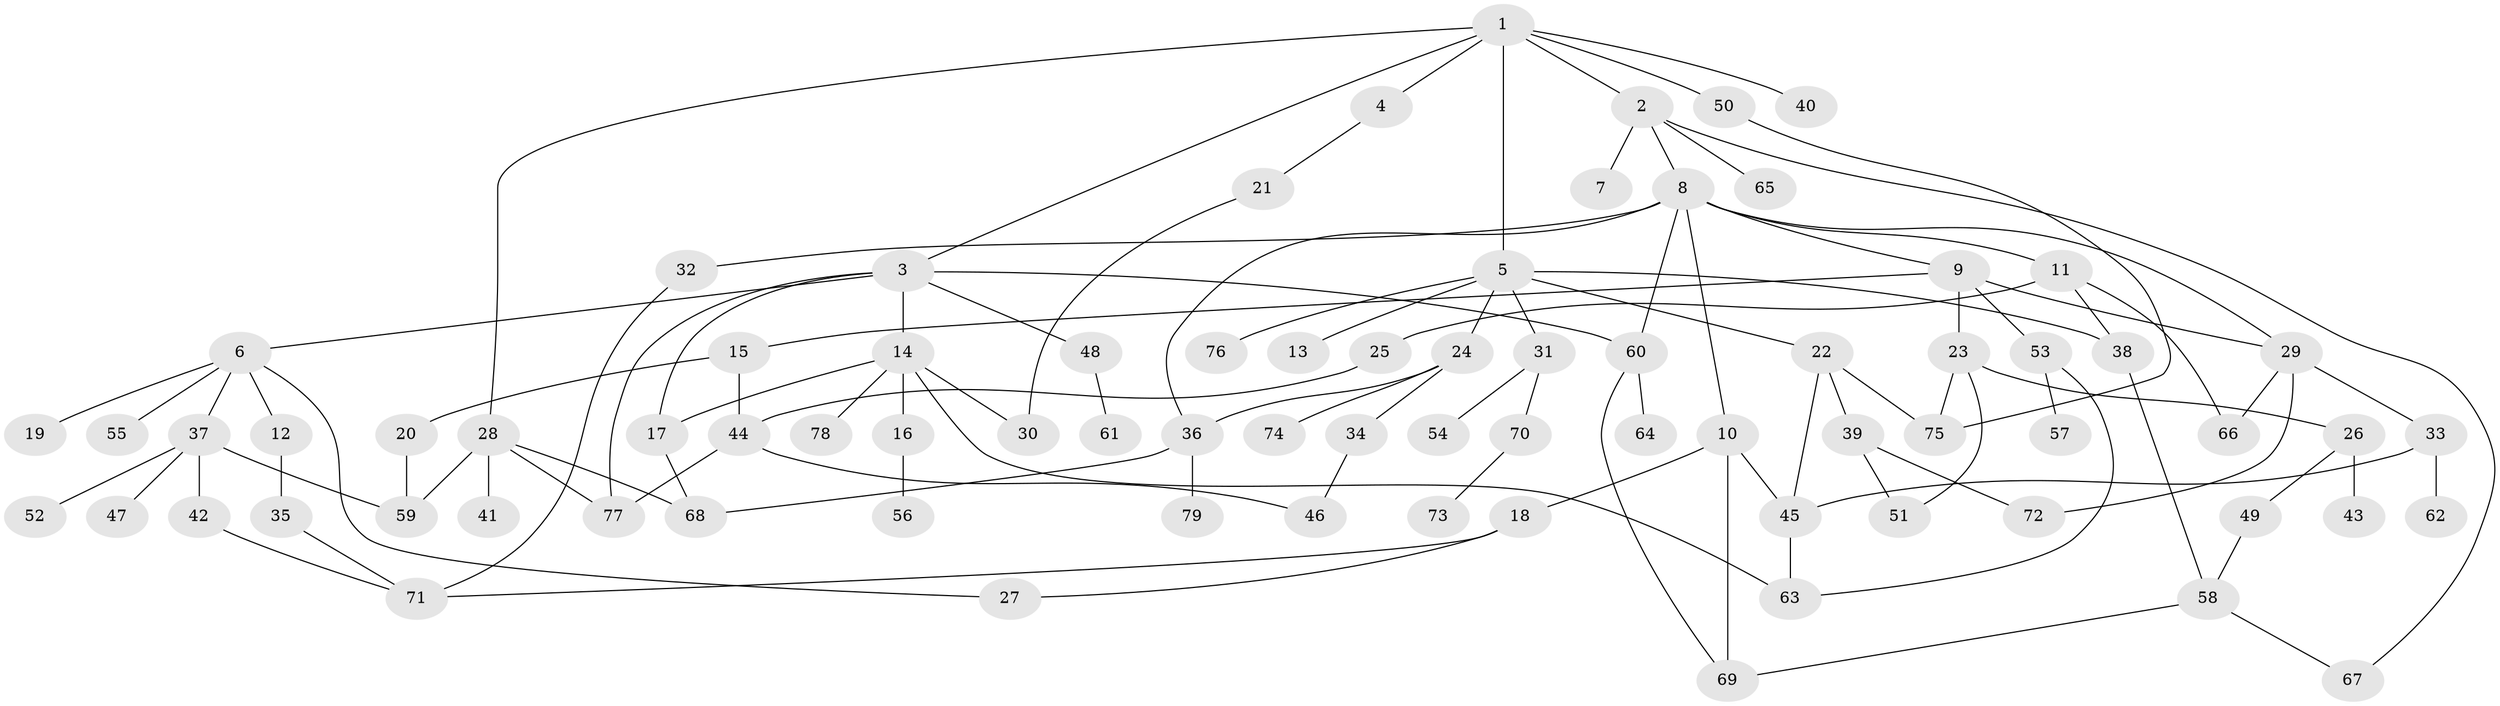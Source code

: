 // coarse degree distribution, {5: 0.16129032258064516, 1: 0.3870967741935484, 6: 0.03225806451612903, 2: 0.12903225806451613, 12: 0.03225806451612903, 4: 0.06451612903225806, 3: 0.16129032258064516, 8: 0.03225806451612903}
// Generated by graph-tools (version 1.1) at 2025/45/03/04/25 21:45:03]
// undirected, 79 vertices, 109 edges
graph export_dot {
graph [start="1"]
  node [color=gray90,style=filled];
  1;
  2;
  3;
  4;
  5;
  6;
  7;
  8;
  9;
  10;
  11;
  12;
  13;
  14;
  15;
  16;
  17;
  18;
  19;
  20;
  21;
  22;
  23;
  24;
  25;
  26;
  27;
  28;
  29;
  30;
  31;
  32;
  33;
  34;
  35;
  36;
  37;
  38;
  39;
  40;
  41;
  42;
  43;
  44;
  45;
  46;
  47;
  48;
  49;
  50;
  51;
  52;
  53;
  54;
  55;
  56;
  57;
  58;
  59;
  60;
  61;
  62;
  63;
  64;
  65;
  66;
  67;
  68;
  69;
  70;
  71;
  72;
  73;
  74;
  75;
  76;
  77;
  78;
  79;
  1 -- 2;
  1 -- 3;
  1 -- 4;
  1 -- 5;
  1 -- 28;
  1 -- 40;
  1 -- 50;
  2 -- 7;
  2 -- 8;
  2 -- 65;
  2 -- 67;
  3 -- 6;
  3 -- 14;
  3 -- 48;
  3 -- 60;
  3 -- 77;
  3 -- 17;
  4 -- 21;
  5 -- 13;
  5 -- 22;
  5 -- 24;
  5 -- 31;
  5 -- 38;
  5 -- 76;
  6 -- 12;
  6 -- 19;
  6 -- 27;
  6 -- 37;
  6 -- 55;
  8 -- 9;
  8 -- 10;
  8 -- 11;
  8 -- 32;
  8 -- 36;
  8 -- 60;
  8 -- 29;
  9 -- 15;
  9 -- 23;
  9 -- 29;
  9 -- 53;
  10 -- 18;
  10 -- 45;
  10 -- 69;
  11 -- 25;
  11 -- 66;
  11 -- 38;
  12 -- 35;
  14 -- 16;
  14 -- 17;
  14 -- 30;
  14 -- 78;
  14 -- 63;
  15 -- 20;
  15 -- 44;
  16 -- 56;
  17 -- 68;
  18 -- 71;
  18 -- 27;
  20 -- 59;
  21 -- 30;
  22 -- 39;
  22 -- 45;
  22 -- 75;
  23 -- 26;
  23 -- 75;
  23 -- 51;
  24 -- 34;
  24 -- 74;
  24 -- 36;
  25 -- 44;
  26 -- 43;
  26 -- 49;
  28 -- 41;
  28 -- 68;
  28 -- 77;
  28 -- 59;
  29 -- 33;
  29 -- 72;
  29 -- 66;
  31 -- 54;
  31 -- 70;
  32 -- 71;
  33 -- 62;
  33 -- 45;
  34 -- 46;
  35 -- 71;
  36 -- 79;
  36 -- 68;
  37 -- 42;
  37 -- 47;
  37 -- 52;
  37 -- 59;
  38 -- 58;
  39 -- 51;
  39 -- 72;
  42 -- 71;
  44 -- 46;
  44 -- 77;
  45 -- 63;
  48 -- 61;
  49 -- 58;
  50 -- 75;
  53 -- 57;
  53 -- 63;
  58 -- 67;
  58 -- 69;
  60 -- 64;
  60 -- 69;
  70 -- 73;
}
